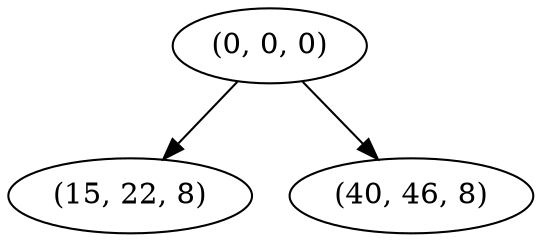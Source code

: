 digraph tree {
    "(0, 0, 0)";
    "(15, 22, 8)";
    "(40, 46, 8)";
    "(0, 0, 0)" -> "(15, 22, 8)";
    "(0, 0, 0)" -> "(40, 46, 8)";
}
